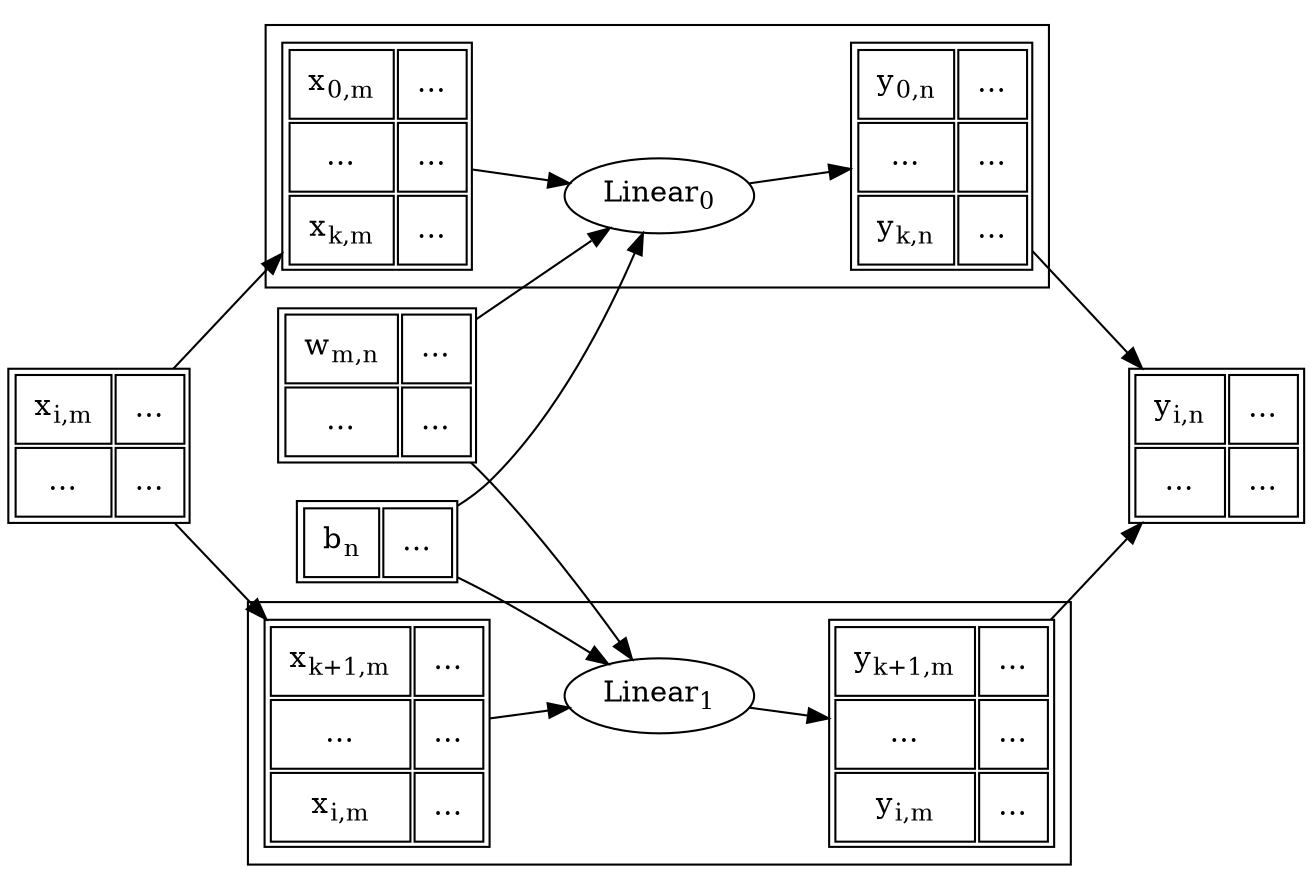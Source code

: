 digraph G {
    rankdir=LR;

    x [
        shape="plain",
        label=<
        <table cellpadding="8">
            <tr>
                <td>x<sub>i,m</sub></td>
                <td>…</td>
                </tr>
            <tr>
                <td>…</td>
                <td>…</td>
                </tr>
            </table>
        >,
    ];

    y [
        shape="plain",
        label=<
        <table cellpadding="8">
            <tr>
                <td>y<sub>i,n</sub></td>
                <td>…</td>
                </tr>
            <tr>
                <td>…</td>
                <td>…</td>
                </tr>
            </table>
        >,
    ];

    w [
        shape="plain",
        label=<
        <table cellpadding="8">
            <tr>
                <td>w<sub>m,n</sub></td>
                <td>…</td>
                </tr>
            <tr>
                <td>…</td>
                <td>…</td>
                </tr>
            </table>
        >,
    ];

    b [
        shape="plain",
        label=<
        <table cellpadding="8">
            <tr>
                <td>b<sub>n</sub></td>
                <td>…</td>
                </tr>
            </table>
        >,
    ];


    subgraph cluster_0 {

    x0 [
        shape="plain",
        label=<
        <table cellpadding="8">
            <tr>
                <td>x<sub>0,m</sub></td>
                <td>…</td>
                </tr>
            <tr>
                <td>…</td>
                <td>…</td>
                </tr>
            <tr>
                <td>x<sub>k,m</sub></td>
                <td>…</td>
                </tr>
            </table>
        >,
    ];

    op0 [label=<Linear<sub>0</sub>>];

    y0 [
        shape="plain",
        label=<
        <table cellpadding="8">
            <tr>
                <td>y<sub>0,n</sub></td>
                <td>…</td>
                </tr>
            <tr>
                <td>…</td>
                <td>…</td>
                </tr>
            <tr>
                <td>y<sub>k,n</sub></td>
                <td>…</td>
                </tr>
            </table>
        >,
    ];

    x0 -> op0;
    op0 -> y0;

    }

    subgraph cluster_1 {

    xk [
        shape="plain",
        label=<
        <table cellpadding="8">
            <tr>
                <td>x<sub>k+1,m</sub></td>
                <td>…</td>
                </tr>
            <tr>
                <td>…</td>
                <td>…</td>
                </tr>
            <tr>
                <td>x<sub>i,m</sub></td>
                <td>…</td>
                </tr>
            </table>
        >,
    ];

    yk [
        shape="plain",
        label=<
        <table cellpadding="8">
            <tr>
                <td>y<sub>k+1,m</sub></td>
                <td>…</td>
                </tr>
            <tr>
                <td>…</td>
                <td>…</td>
                </tr>
            <tr>
                <td>y<sub>i,m</sub></td>
                <td>…</td>
                </tr>
            </table>
        >,
    ];

    opk [label=<Linear<sub>1</sub>>];

    xk -> opk;
    opk -> yk;

    }


    w -> op0;
    w -> opk;

    b -> op0;
    b -> opk;

    x -> x0;
    x -> xk;
    y0 -> y;
    yk -> y;
}

